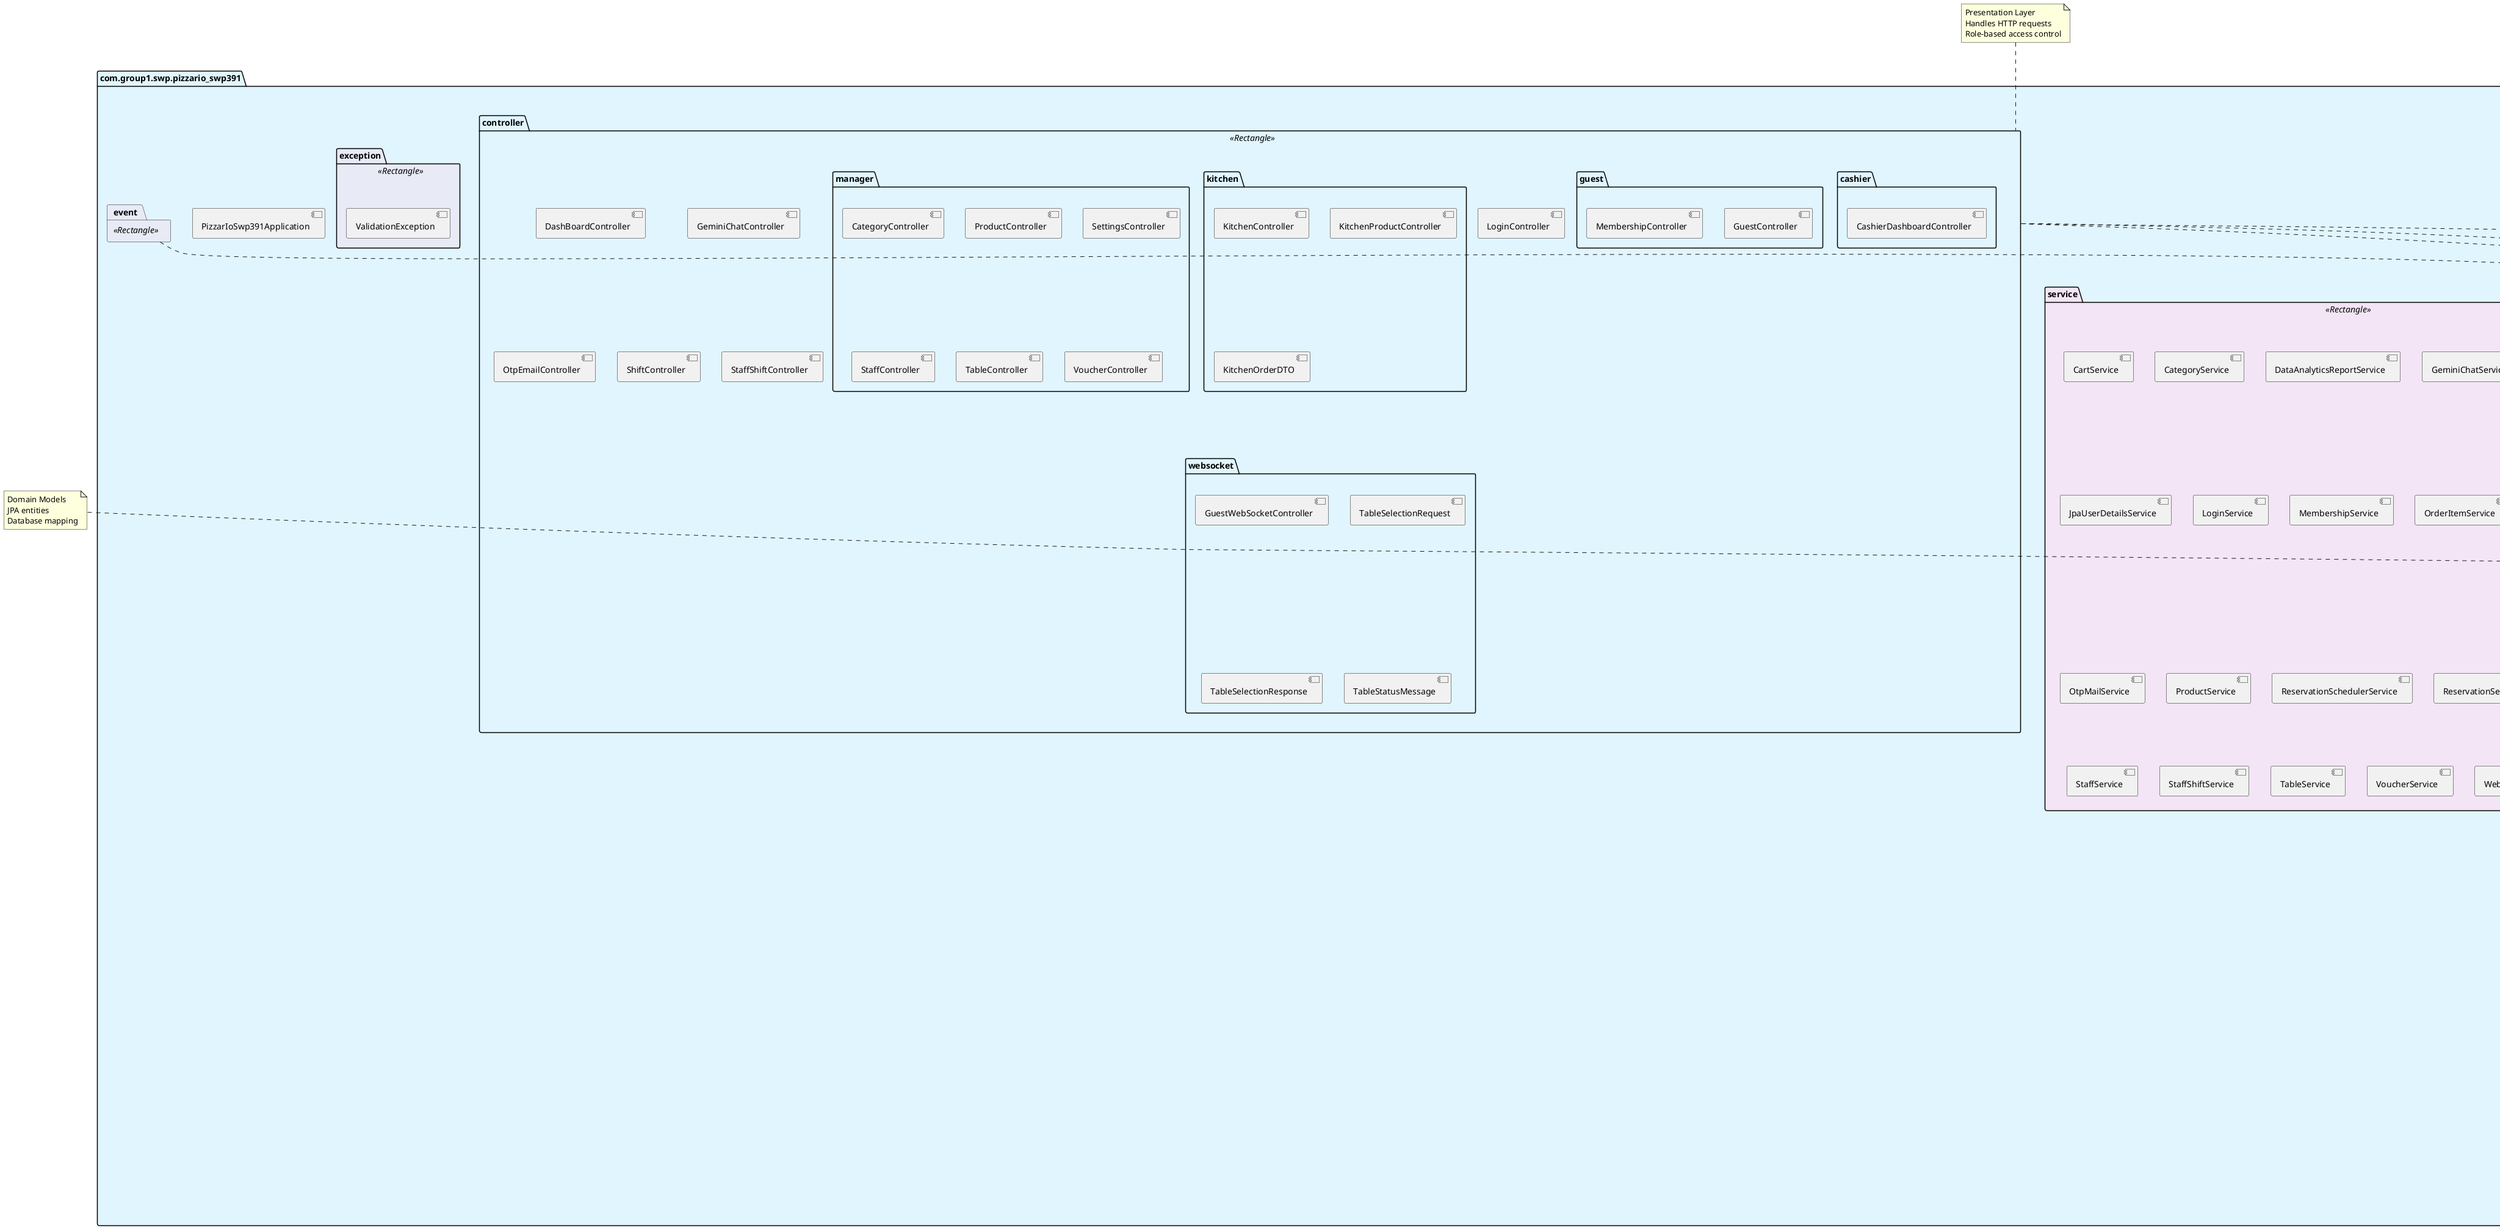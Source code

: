 @startuml PizzarIO Package Diagram

!define CONTROLLER_COLOR #E1F5FE
!define SERVICE_COLOR #F3E5F5
!define REPOSITORY_COLOR #E8F5E8
!define ENTITY_COLOR #FFF3E0
!define DTO_COLOR #FCE4EC
!define CONFIG_COLOR #F1F8E9
!define UTILITY_COLOR #E8EAF6

package "com.group1.swp.pizzario_swp391" <<Rectangle>> CONTROLLER_COLOR {
    
    package "controller" <<Rectangle>> CONTROLLER_COLOR {
        package "cashier" {
            [CashierDashboardController]
        }
        
        package "guest" {
            [GuestController]
            [MembershipController]
        }
        
        package "kitchen" {
            [KitchenController]
            [KitchenProductController]
        }
        
        package "manager" {
            [CategoryController]
            [ProductController]
            [SettingsController]
            [StaffController]
            [TableController]
            [VoucherController]
        }
        
        package "websocket" {
            [GuestWebSocketController]
        }
        
        [DashBoardController]
        [GeminiChatController]
        [LoginController]
        [OtpEmailController]
        [ShiftController]
        [StaffShiftController]
    }
    
    package "service" <<Rectangle>> SERVICE_COLOR {
        [CartService]
        [CategoryService]
        [DataAnalyticsReportService]
        [GeminiChatService]
        [GuestService]
        [JpaUserDetailsService]
        [LoginService]
        [MembershipService]
        [OrderItemService]
        [OrderService]
        [OtpMailService]
        [ProductService]
        [ReservationSchedulerService]
        [ReservationService]
        [ShiftService]
        [StaffService]
        [StaffShiftService]
        [TableService]
        [VoucherService]
        [WebSocketService]
    }
    
    package "repository" <<Rectangle>> REPOSITORY_COLOR {
        [CategoryRepository]
        [LoginRepository]
        [MembershipRepository]
        [OrderItemRepository]
        [OrderRepository]
        [OtpMailRepository]
        [ProductRepository]
        [ReservationRepository]
        [SessionRepository]
        [ShiftRepository]
        [StaffRepository]
        [StaffShiftRepository]
        [TableRepository]
        [VoucherRepository]
    }
    
    package "entity" <<Rectangle>> ENTITY_COLOR {
        [Category]
        [DiningTable]
        [Membership]
        [Order]
        [OrderItem]
        [OtpMail]
        [Product]
        [Reservation]
        [Session]
        [Shift]
        [Staff]
        [StaffShift]
        [Voucher]
    }
    
    package "dto" <<Rectangle>> DTO_COLOR {
        package "cart" {
            [CartItemDTO]
        }
        
        package "category" {
            [CategoryCreateDTO]
            [CategoryDetailDTO]
            [CategoryDTO]
            [CategoryResponseDTO]
            [CategoryUpdateDTO]
        }
        
        package "chatbot" {
            [GeminiChatRequest]
            [GeminiChatResponse]
        }
        
        package "data_analytics" {
            [AnalyticsDTO]
            [ProductStatsDTO]
            [SalesDTO]
            [StaffShiftCalendarDTO]
            [StatsStaffShiftDTO]
            [VoucherStatsDTO]
            [WeekDayDTO]
        }
        
        package "kitchen" {
            [KitchenOrderDTO]
        }
        
        package "membership" {
            [MembershipDTO]
            [MembershipRegistrationDTO]
            [VerifyMembershipDTO]
        }
        
        package "order" {
            [OrderDetailDTO]
            [OrderItemDTO]
            [OrderSummaryDTO]
        }
        
        package "product" {
            [ProductCreateDTO]
            [ProductResponseDTO]
            [ProductUpdateDTO]
            [ProductDTO]
        }
        
        package "reservation" {
            [ReservationCreateDTO]
            [ReservationDTO]
            [ReservationUpdateDTO]
        }
        
        package "staff" {
            [StaffCreateDTO]
            [StaffDTO]
            [StaffResponseDTO]
            [StaffUpdateDTO]
            [StaffWithShiftsDTO]
        }
        
        package "staffshift" {
            [StaffShiftCreateDTO]
            [StaffShiftDTO]
        }
        
        package "table" {
            [TableCreateDTO]
            [TableDTO]
            [TableForCashierDTO]
            [TableManagementDTO]
        }
        
        package "voucher" {
            [VoucherCreateDTO]
            [VoucherDTO]
            [VoucherResponseDTO]
            [VoucherUpdateDTO]
        }
        
        package "websocket" {
            [TableSelectionRequest]
            [TableSelectionResponse]
            [TableStatusMessage]
        }
        
        [ShiftDTO]
    }
    
    package "mapper" <<Rectangle>> REPOSITORY_COLOR {
        [CategoryMapper]
        [CategoryResponseMapper]
        [MembershipMapper]
        [OrderItemMapper]
        [ProductMapper]
        [ProductResponseMapper]
        [ReservationMapper]
        [ShiftMapper]
        [StaffMapper]
        [StaffResponseMapper]
        [StaffShiftMapper]
        [TableMapper]
        [VoucherMapper]
        [VoucherResponseMapper]
    }
    
    package "config" <<Rectangle>> CONFIG_COLOR {
        [DevSecurityConfig]
        [GeminiConfig]
        [ProdSecurityConfig]
        [SchedulerConfig]
        [WebSocketConfig]
    }
    
    package "annotation" <<Rectangle>> UTILITY_COLOR {
        [CashierUrl]
        [GuestManager]
        [KitchenUrl]
        [ManagerUrl]
    }
    
    package "event" <<Rectangle>> UTILITY_COLOR {
        package "reservation" {
            [ReservationNoShowEvent]
        }
    }
    
    package "exception" <<Rectangle>> UTILITY_COLOR {
        [ValidationException]
    }
    
    [PizzarIoSwp391Application]
}

' Package Dependencies
"controller" ..> "service" : uses
"controller" ..> "dto" : uses
"controller" ..> "mapper" : uses

"service" ..> "repository" : uses
"service" ..> "entity" : uses
"service" ..> "dto" : uses
"service" ..> "mapper" : uses

"repository" ..> "entity" : manages

"mapper" ..> "entity" : converts
"mapper" ..> "dto" : converts

"config" ..> "service" : configures
"config" ..> "repository" : configures

"event" ..> "service" : triggers

' Notes
note top of "controller"
  Presentation Layer
  Handles HTTP requests
  Role-based access control
end note

note top of "service"
  Business Logic Layer
  Core application logic
  Transaction management
end note

note top of "repository"
  Data Access Layer
  Database operations
  JPA repositories
end note

note top of "entity"
  Domain Models
  JPA entities
  Database mapping
end note

note top of "dto"
  Data Transfer Objects
  API contracts
  Request/Response models
end note

note top of "mapper"
  Object Mapping
  Entity ↔ DTO conversion
  MapStruct implementation
end note

note top of "config"
  Configuration
  Security, WebSocket, Scheduler
  Environment-specific settings
end note

@enduml
